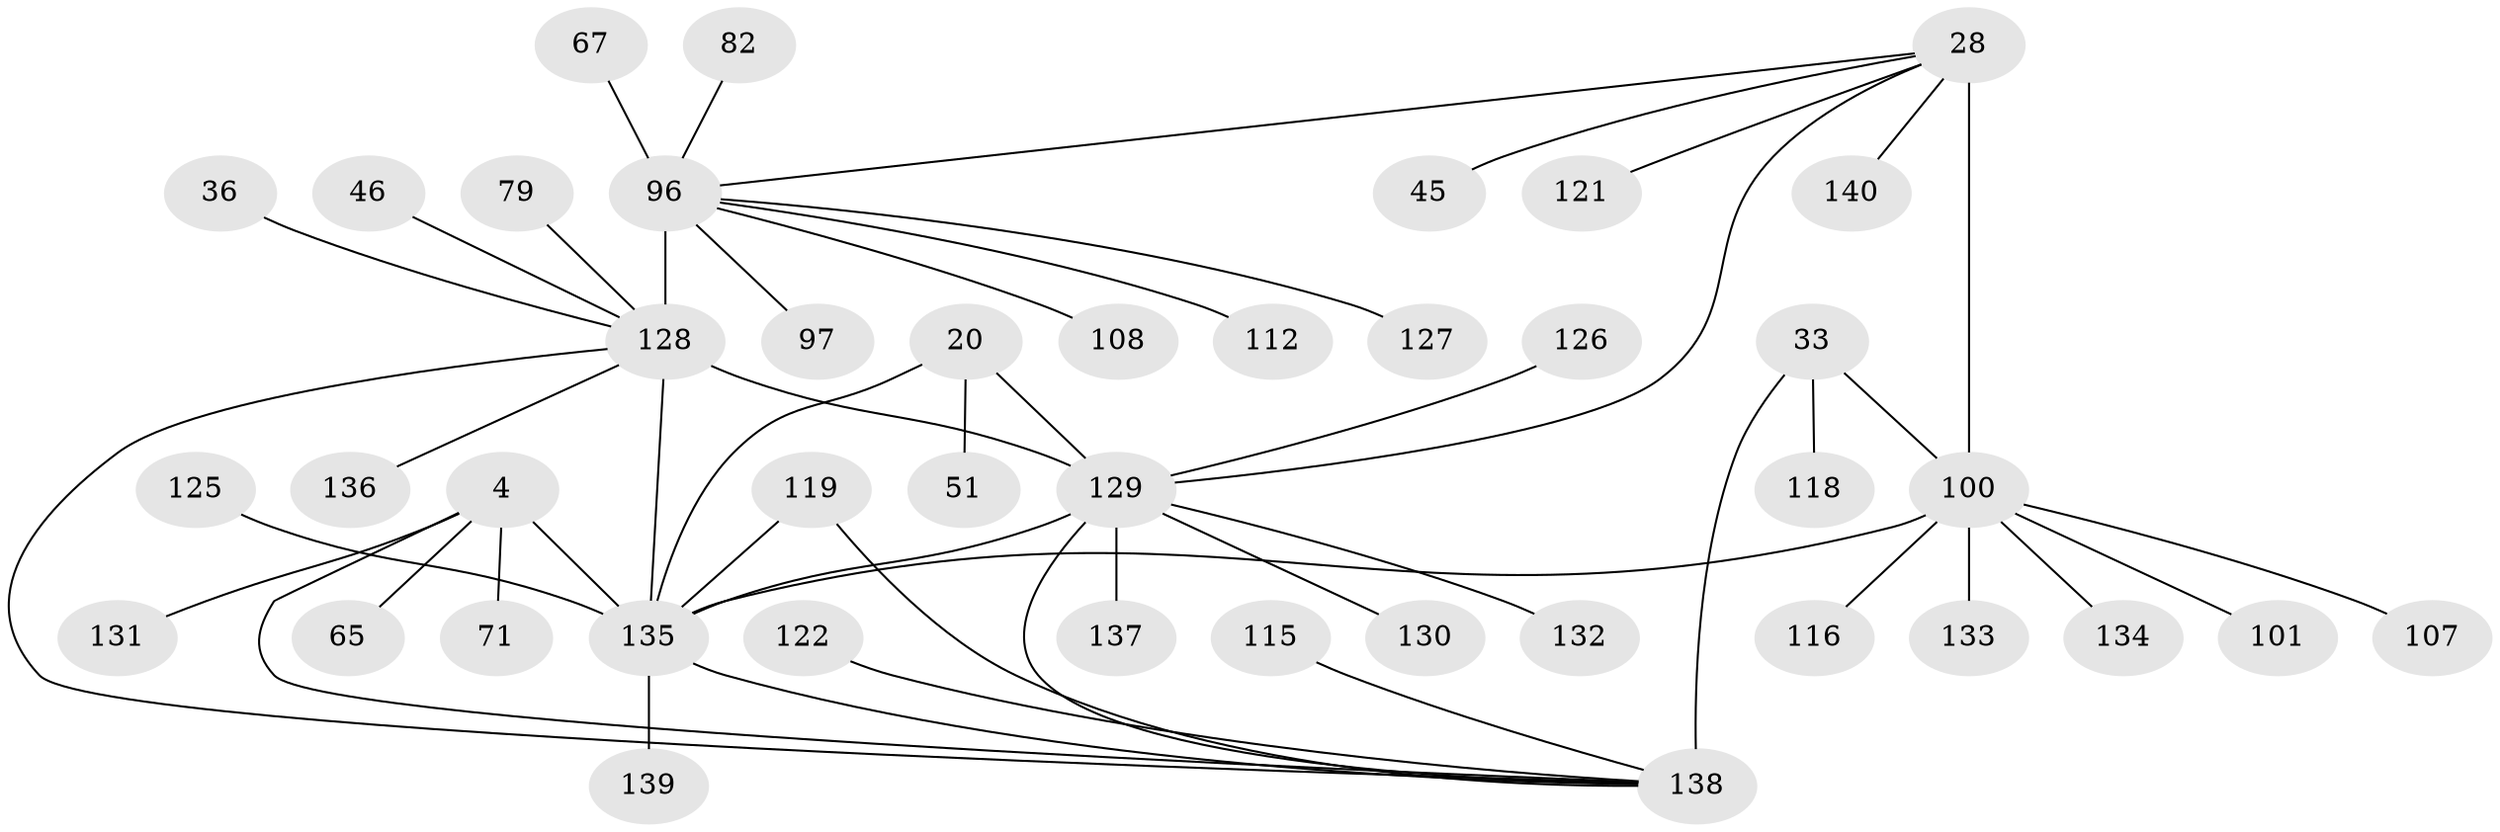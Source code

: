 // original degree distribution, {11: 0.03571428571428571, 13: 0.007142857142857143, 7: 0.02857142857142857, 9: 0.07142857142857142, 15: 0.007142857142857143, 8: 0.05, 10: 0.02857142857142857, 14: 0.007142857142857143, 6: 0.007142857142857143, 12: 0.007142857142857143, 1: 0.6214285714285714, 2: 0.09285714285714286, 4: 0.007142857142857143, 3: 0.02857142857142857}
// Generated by graph-tools (version 1.1) at 2025/58/03/04/25 21:58:52]
// undirected, 42 vertices, 50 edges
graph export_dot {
graph [start="1"]
  node [color=gray90,style=filled];
  4 [super="+3"];
  20 [super="+15"];
  28 [super="+22"];
  33 [super="+31"];
  36;
  45;
  46;
  51;
  65;
  67;
  71;
  79;
  82;
  96 [super="+75+14+42+48"];
  97;
  100 [super="+27+54+24+87+91+94"];
  101;
  107;
  108;
  112;
  115;
  116 [super="+43"];
  118;
  119 [super="+111"];
  121;
  122;
  125;
  126;
  127;
  128 [super="+13"];
  129 [super="+66+64+72+80+18+60+85+102+110+114+120"];
  130 [super="+105"];
  131;
  132;
  133;
  134;
  135 [super="+78+84+99+40+68+76+83+86+106+88+90+92+95+103+104+117+123+124"];
  136;
  137;
  138 [super="+109+113"];
  139;
  140 [super="+58"];
  4 -- 65;
  4 -- 71;
  4 -- 131;
  4 -- 135 [weight=10];
  4 -- 138;
  20 -- 51;
  20 -- 129 [weight=10];
  20 -- 135;
  28 -- 45;
  28 -- 121;
  28 -- 140;
  28 -- 129 [weight=2];
  28 -- 100 [weight=10];
  28 -- 96;
  33 -- 118;
  33 -- 138 [weight=10];
  33 -- 100;
  36 -- 128;
  46 -- 128;
  67 -- 96;
  79 -- 128;
  82 -- 96;
  96 -- 97;
  96 -- 108;
  96 -- 112;
  96 -- 127;
  96 -- 128 [weight=12];
  100 -- 101;
  100 -- 134;
  100 -- 133;
  100 -- 135 [weight=3];
  100 -- 116;
  100 -- 107;
  115 -- 138;
  119 -- 135 [weight=2];
  119 -- 138;
  122 -- 138;
  125 -- 135;
  126 -- 129;
  128 -- 129;
  128 -- 135;
  128 -- 136;
  128 -- 138;
  129 -- 130;
  129 -- 135 [weight=2];
  129 -- 138 [weight=2];
  129 -- 132;
  129 -- 137;
  135 -- 139;
  135 -- 138;
}

